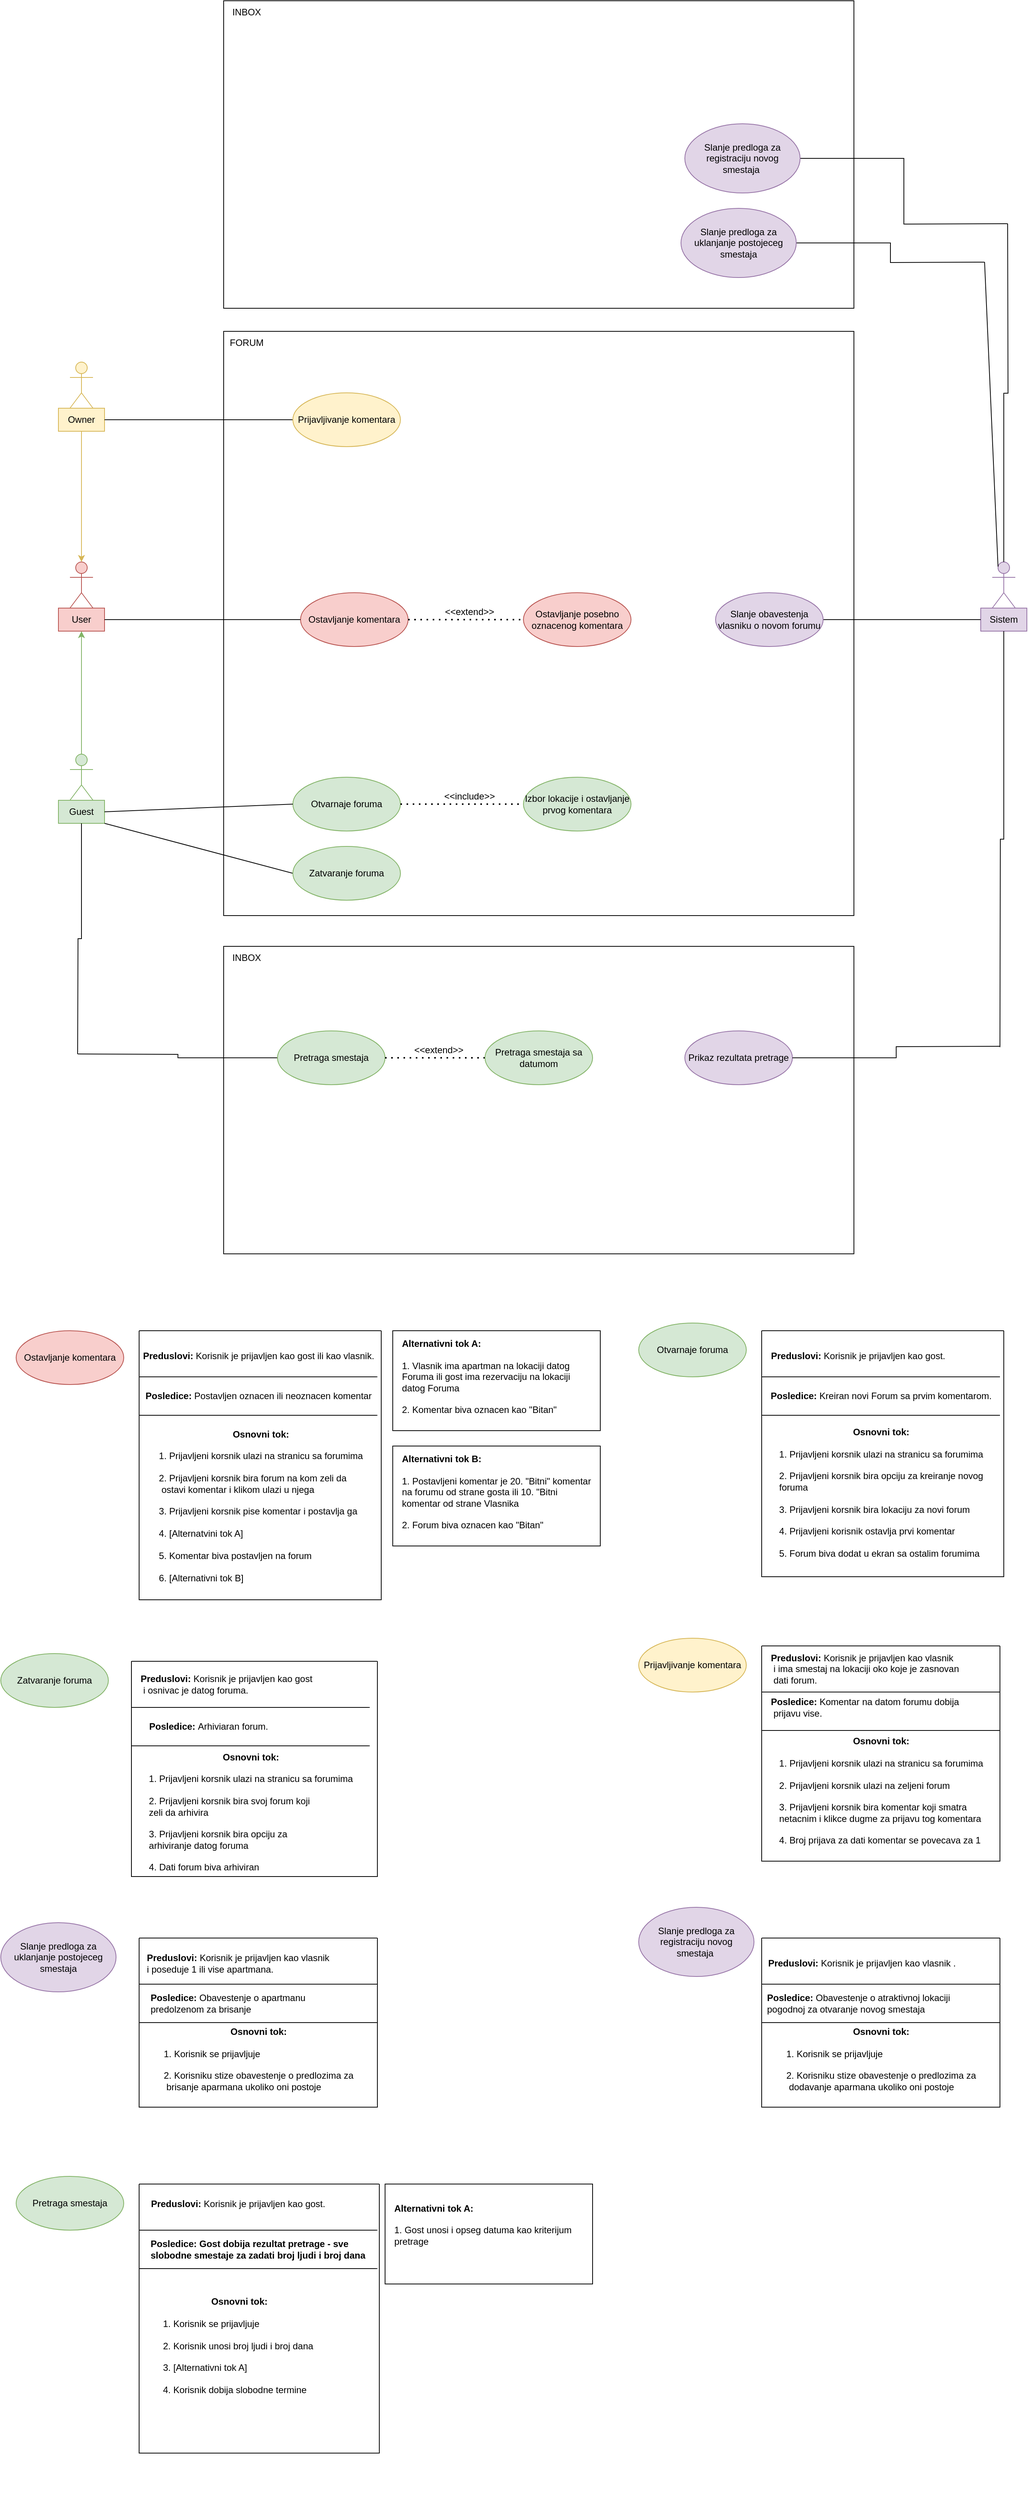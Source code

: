 <mxfile version="24.4.13" type="device">
  <diagram name="Page-1" id="xhuq1YfUVA5zxXozsdtk">
    <mxGraphModel dx="1434" dy="1846" grid="1" gridSize="10" guides="1" tooltips="1" connect="1" arrows="1" fold="1" page="1" pageScale="1" pageWidth="850" pageHeight="1100" math="0" shadow="0">
      <root>
        <mxCell id="0" />
        <mxCell id="1" parent="0" />
        <mxCell id="L2kIxF_f2o8bScoLyBiG-1" value="Actor" style="shape=umlActor;verticalLabelPosition=bottom;verticalAlign=top;html=1;outlineConnect=0;noLabel=1;fillColor=#fff2cc;strokeColor=#d6b656;" parent="1" vertex="1">
          <mxGeometry x="110" y="-130" width="30" height="60" as="geometry" />
        </mxCell>
        <mxCell id="L2kIxF_f2o8bScoLyBiG-2" value="Actor" style="shape=umlActor;verticalLabelPosition=bottom;verticalAlign=top;html=1;outlineConnect=0;noLabel=1;fillColor=#d5e8d4;strokeColor=#82b366;" parent="1" vertex="1">
          <mxGeometry x="110" y="380" width="30" height="60" as="geometry" />
        </mxCell>
        <mxCell id="L2kIxF_f2o8bScoLyBiG-3" value="Owner" style="text;html=1;align=center;verticalAlign=middle;whiteSpace=wrap;rounded=0;fillColor=#fff2cc;strokeColor=#d6b656;" parent="1" vertex="1">
          <mxGeometry x="95" y="-70" width="60" height="30" as="geometry" />
        </mxCell>
        <mxCell id="L2kIxF_f2o8bScoLyBiG-4" value="Guest" style="text;html=1;align=center;verticalAlign=middle;whiteSpace=wrap;rounded=0;fillColor=#d5e8d4;strokeColor=#82b366;" parent="1" vertex="1">
          <mxGeometry x="95" y="440" width="60" height="30" as="geometry" />
        </mxCell>
        <mxCell id="L2kIxF_f2o8bScoLyBiG-5" value="" style="rounded=0;whiteSpace=wrap;html=1;" parent="1" vertex="1">
          <mxGeometry x="310" y="-170" width="820" height="760" as="geometry" />
        </mxCell>
        <mxCell id="L2kIxF_f2o8bScoLyBiG-6" value="FORUM" style="text;html=1;align=center;verticalAlign=middle;whiteSpace=wrap;rounded=0;" parent="1" vertex="1">
          <mxGeometry x="310" y="-170" width="60" height="30" as="geometry" />
        </mxCell>
        <mxCell id="L2kIxF_f2o8bScoLyBiG-8" value="Otvarnaje foruma" style="ellipse;whiteSpace=wrap;html=1;fillColor=#d5e8d4;strokeColor=#82b366;" parent="1" vertex="1">
          <mxGeometry x="400" y="410" width="140" height="70" as="geometry" />
        </mxCell>
        <mxCell id="L2kIxF_f2o8bScoLyBiG-9" value="" style="endArrow=none;html=1;rounded=0;exitX=0;exitY=0.5;exitDx=0;exitDy=0;entryX=1;entryY=0.5;entryDx=0;entryDy=0;" parent="1" source="L2kIxF_f2o8bScoLyBiG-8" target="L2kIxF_f2o8bScoLyBiG-4" edge="1">
          <mxGeometry width="50" height="50" relative="1" as="geometry">
            <mxPoint x="350" y="410" as="sourcePoint" />
            <mxPoint x="150" y="470" as="targetPoint" />
          </mxGeometry>
        </mxCell>
        <mxCell id="L2kIxF_f2o8bScoLyBiG-12" value="" style="endArrow=none;dashed=1;html=1;dashPattern=1 3;strokeWidth=2;rounded=0;exitX=1;exitY=0.5;exitDx=0;exitDy=0;entryX=0;entryY=0.5;entryDx=0;entryDy=0;" parent="1" source="L2kIxF_f2o8bScoLyBiG-8" target="L2kIxF_f2o8bScoLyBiG-13" edge="1">
          <mxGeometry width="50" height="50" relative="1" as="geometry">
            <mxPoint x="400" y="410" as="sourcePoint" />
            <mxPoint x="450" y="360" as="targetPoint" />
          </mxGeometry>
        </mxCell>
        <mxCell id="L2kIxF_f2o8bScoLyBiG-13" value="Izbor lokacije i ostavljanje prvog komentara" style="ellipse;whiteSpace=wrap;html=1;fillColor=#d5e8d4;strokeColor=#82b366;" parent="1" vertex="1">
          <mxGeometry x="700" y="410" width="140" height="70" as="geometry" />
        </mxCell>
        <mxCell id="L2kIxF_f2o8bScoLyBiG-15" value="&amp;lt;&amp;lt;include&amp;gt;&amp;gt;" style="text;html=1;align=center;verticalAlign=middle;whiteSpace=wrap;rounded=0;" parent="1" vertex="1">
          <mxGeometry x="600" y="420" width="60" height="30" as="geometry" />
        </mxCell>
        <mxCell id="L2kIxF_f2o8bScoLyBiG-16" value="" style="endArrow=none;html=1;rounded=0;exitX=1;exitY=1;exitDx=0;exitDy=0;entryX=0;entryY=0.5;entryDx=0;entryDy=0;" parent="1" source="L2kIxF_f2o8bScoLyBiG-4" target="L2kIxF_f2o8bScoLyBiG-17" edge="1">
          <mxGeometry width="50" height="50" relative="1" as="geometry">
            <mxPoint x="400" y="410" as="sourcePoint" />
            <mxPoint x="360" y="390" as="targetPoint" />
          </mxGeometry>
        </mxCell>
        <mxCell id="L2kIxF_f2o8bScoLyBiG-17" value="Zatvaranje foruma" style="ellipse;whiteSpace=wrap;html=1;fillColor=#d5e8d4;strokeColor=#82b366;" parent="1" vertex="1">
          <mxGeometry x="400" y="500" width="140" height="70" as="geometry" />
        </mxCell>
        <mxCell id="L2kIxF_f2o8bScoLyBiG-19" value="Ostavljanje komentara" style="ellipse;whiteSpace=wrap;html=1;fillColor=#f8cecc;strokeColor=#b85450;" parent="1" vertex="1">
          <mxGeometry x="410" y="170" width="140" height="70" as="geometry" />
        </mxCell>
        <mxCell id="L2kIxF_f2o8bScoLyBiG-21" value="Ostavljanje posebno oznacenog komentara" style="ellipse;whiteSpace=wrap;html=1;fillColor=#f8cecc;strokeColor=#b85450;" parent="1" vertex="1">
          <mxGeometry x="700" y="170" width="140" height="70" as="geometry" />
        </mxCell>
        <mxCell id="L2kIxF_f2o8bScoLyBiG-22" value="&amp;lt;&amp;lt;extend&amp;gt;&amp;gt;" style="text;html=1;align=center;verticalAlign=middle;whiteSpace=wrap;rounded=0;" parent="1" vertex="1">
          <mxGeometry x="600" y="180" width="60" height="30" as="geometry" />
        </mxCell>
        <mxCell id="L2kIxF_f2o8bScoLyBiG-23" value="" style="endArrow=none;dashed=1;html=1;dashPattern=1 3;strokeWidth=2;rounded=0;entryX=0;entryY=0.5;entryDx=0;entryDy=0;exitX=1;exitY=0.5;exitDx=0;exitDy=0;" parent="1" source="L2kIxF_f2o8bScoLyBiG-19" target="L2kIxF_f2o8bScoLyBiG-21" edge="1">
          <mxGeometry width="50" height="50" relative="1" as="geometry">
            <mxPoint x="510" y="544.5" as="sourcePoint" />
            <mxPoint x="600" y="544.5" as="targetPoint" />
          </mxGeometry>
        </mxCell>
        <mxCell id="L2kIxF_f2o8bScoLyBiG-27" value="User" style="shape=umlActor;verticalLabelPosition=bottom;verticalAlign=top;html=1;outlineConnect=0;fillColor=#f8cecc;strokeColor=#b85450;fontColor=none;noLabel=1;" parent="1" vertex="1">
          <mxGeometry x="110" y="130" width="30" height="60" as="geometry" />
        </mxCell>
        <mxCell id="L2kIxF_f2o8bScoLyBiG-31" value="User" style="text;html=1;align=center;verticalAlign=middle;whiteSpace=wrap;rounded=0;fillColor=#f8cecc;strokeColor=#b85450;" parent="1" vertex="1">
          <mxGeometry x="95" y="190" width="60" height="30" as="geometry" />
        </mxCell>
        <mxCell id="L2kIxF_f2o8bScoLyBiG-32" value="" style="endArrow=none;html=1;rounded=0;exitX=0;exitY=0.5;exitDx=0;exitDy=0;entryX=1;entryY=0.5;entryDx=0;entryDy=0;" parent="1" source="L2kIxF_f2o8bScoLyBiG-19" target="L2kIxF_f2o8bScoLyBiG-31" edge="1">
          <mxGeometry width="50" height="50" relative="1" as="geometry">
            <mxPoint x="395" y="209" as="sourcePoint" />
            <mxPoint x="180" y="209" as="targetPoint" />
          </mxGeometry>
        </mxCell>
        <mxCell id="L2kIxF_f2o8bScoLyBiG-34" value="" style="endArrow=classic;html=1;rounded=0;exitX=0.5;exitY=0;exitDx=0;exitDy=0;exitPerimeter=0;entryX=0.5;entryY=1;entryDx=0;entryDy=0;fillColor=#d5e8d4;strokeColor=#82b366;" parent="1" source="L2kIxF_f2o8bScoLyBiG-2" target="L2kIxF_f2o8bScoLyBiG-31" edge="1">
          <mxGeometry width="50" height="50" relative="1" as="geometry">
            <mxPoint x="120" y="330" as="sourcePoint" />
            <mxPoint x="170" y="280" as="targetPoint" />
          </mxGeometry>
        </mxCell>
        <mxCell id="L2kIxF_f2o8bScoLyBiG-35" value="" style="endArrow=classic;html=1;rounded=0;exitX=0.5;exitY=1;exitDx=0;exitDy=0;entryX=0.5;entryY=0;entryDx=0;entryDy=0;entryPerimeter=0;fillColor=#fff2cc;strokeColor=#d6b656;" parent="1" source="L2kIxF_f2o8bScoLyBiG-3" target="L2kIxF_f2o8bScoLyBiG-27" edge="1">
          <mxGeometry width="50" height="50" relative="1" as="geometry">
            <mxPoint x="40" y="120" as="sourcePoint" />
            <mxPoint x="90" y="70" as="targetPoint" />
          </mxGeometry>
        </mxCell>
        <mxCell id="L2kIxF_f2o8bScoLyBiG-36" value="Actor" style="shape=umlActor;verticalLabelPosition=bottom;verticalAlign=top;html=1;outlineConnect=0;fillColor=#e1d5e7;strokeColor=#9673a6;" parent="1" vertex="1">
          <mxGeometry x="1310" y="130" width="30" height="60" as="geometry" />
        </mxCell>
        <mxCell id="L2kIxF_f2o8bScoLyBiG-38" value="Sistem" style="text;html=1;align=center;verticalAlign=middle;whiteSpace=wrap;rounded=0;fillColor=#e1d5e7;strokeColor=#9673a6;" parent="1" vertex="1">
          <mxGeometry x="1295" y="190" width="60" height="30" as="geometry" />
        </mxCell>
        <mxCell id="L2kIxF_f2o8bScoLyBiG-39" value="" style="endArrow=none;html=1;rounded=0;entryX=0;entryY=0.5;entryDx=0;entryDy=0;exitX=1;exitY=0.5;exitDx=0;exitDy=0;" parent="1" source="L2kIxF_f2o8bScoLyBiG-40" target="L2kIxF_f2o8bScoLyBiG-38" edge="1">
          <mxGeometry width="50" height="50" relative="1" as="geometry">
            <mxPoint x="700" y="210" as="sourcePoint" />
            <mxPoint x="750" y="160" as="targetPoint" />
          </mxGeometry>
        </mxCell>
        <mxCell id="L2kIxF_f2o8bScoLyBiG-40" value="Slanje obavestenja vlasniku o novom forumu" style="ellipse;whiteSpace=wrap;html=1;fillColor=#e1d5e7;strokeColor=#9673a6;" parent="1" vertex="1">
          <mxGeometry x="950" y="170" width="140" height="70" as="geometry" />
        </mxCell>
        <mxCell id="L2kIxF_f2o8bScoLyBiG-41" value="" style="endArrow=none;html=1;rounded=0;exitX=1;exitY=0.5;exitDx=0;exitDy=0;entryX=0;entryY=0.5;entryDx=0;entryDy=0;" parent="1" source="L2kIxF_f2o8bScoLyBiG-3" target="L2kIxF_f2o8bScoLyBiG-42" edge="1">
          <mxGeometry width="50" height="50" relative="1" as="geometry">
            <mxPoint x="700" y="110" as="sourcePoint" />
            <mxPoint x="750" y="60" as="targetPoint" />
          </mxGeometry>
        </mxCell>
        <mxCell id="L2kIxF_f2o8bScoLyBiG-42" value="Prijavljivanje komentara" style="ellipse;whiteSpace=wrap;html=1;fillColor=#fff2cc;strokeColor=#d6b656;" parent="1" vertex="1">
          <mxGeometry x="400" y="-90" width="140" height="70" as="geometry" />
        </mxCell>
        <mxCell id="L2kIxF_f2o8bScoLyBiG-43" value="" style="rounded=0;whiteSpace=wrap;html=1;" parent="1" vertex="1">
          <mxGeometry x="310" y="-600" width="820" height="400" as="geometry" />
        </mxCell>
        <mxCell id="L2kIxF_f2o8bScoLyBiG-44" value="" style="endArrow=none;html=1;rounded=0;exitX=0.5;exitY=0;exitDx=0;exitDy=0;exitPerimeter=0;edgeStyle=orthogonalEdgeStyle;" parent="1" source="L2kIxF_f2o8bScoLyBiG-36" edge="1">
          <mxGeometry width="50" height="50" relative="1" as="geometry">
            <mxPoint x="740" y="-70" as="sourcePoint" />
            <mxPoint x="1330" y="-310" as="targetPoint" />
          </mxGeometry>
        </mxCell>
        <mxCell id="L2kIxF_f2o8bScoLyBiG-45" value="" style="endArrow=none;html=1;rounded=0;entryX=1;entryY=0.5;entryDx=0;entryDy=0;edgeStyle=orthogonalEdgeStyle;" parent="1" target="L2kIxF_f2o8bScoLyBiG-47" edge="1">
          <mxGeometry width="50" height="50" relative="1" as="geometry">
            <mxPoint x="1330" y="-310" as="sourcePoint" />
            <mxPoint x="1335" y="-450" as="targetPoint" />
          </mxGeometry>
        </mxCell>
        <mxCell id="L2kIxF_f2o8bScoLyBiG-47" value="Slanje predloga za registraciju novog smestaja&amp;nbsp;" style="ellipse;whiteSpace=wrap;html=1;fillColor=#e1d5e7;strokeColor=#9673a6;" parent="1" vertex="1">
          <mxGeometry x="910" y="-440" width="150" height="90" as="geometry" />
        </mxCell>
        <mxCell id="L2kIxF_f2o8bScoLyBiG-51" value="INBOX" style="text;html=1;align=center;verticalAlign=middle;whiteSpace=wrap;rounded=0;" parent="1" vertex="1">
          <mxGeometry x="310" y="-600" width="60" height="30" as="geometry" />
        </mxCell>
        <mxCell id="L2kIxF_f2o8bScoLyBiG-53" value="" style="rounded=0;whiteSpace=wrap;html=1;" parent="1" vertex="1">
          <mxGeometry x="310" y="630" width="820" height="400" as="geometry" />
        </mxCell>
        <mxCell id="L2kIxF_f2o8bScoLyBiG-54" value="INBOX" style="text;html=1;align=center;verticalAlign=middle;whiteSpace=wrap;rounded=0;" parent="1" vertex="1">
          <mxGeometry x="310" y="630" width="60" height="30" as="geometry" />
        </mxCell>
        <mxCell id="L2kIxF_f2o8bScoLyBiG-55" value="" style="endArrow=none;html=1;rounded=0;entryX=0.5;entryY=1;entryDx=0;entryDy=0;edgeStyle=orthogonalEdgeStyle;" parent="1" target="L2kIxF_f2o8bScoLyBiG-4" edge="1">
          <mxGeometry width="50" height="50" relative="1" as="geometry">
            <mxPoint x="120" y="770" as="sourcePoint" />
            <mxPoint x="670" y="620" as="targetPoint" />
          </mxGeometry>
        </mxCell>
        <mxCell id="L2kIxF_f2o8bScoLyBiG-56" value="" style="endArrow=none;html=1;rounded=0;entryX=0;entryY=0.5;entryDx=0;entryDy=0;edgeStyle=orthogonalEdgeStyle;" parent="1" target="L2kIxF_f2o8bScoLyBiG-57" edge="1">
          <mxGeometry width="50" height="50" relative="1" as="geometry">
            <mxPoint x="120" y="770" as="sourcePoint" />
            <mxPoint x="670" y="620" as="targetPoint" />
          </mxGeometry>
        </mxCell>
        <mxCell id="L2kIxF_f2o8bScoLyBiG-57" value="Pretraga smestaja" style="ellipse;whiteSpace=wrap;html=1;fillColor=#d5e8d4;strokeColor=#82b366;" parent="1" vertex="1">
          <mxGeometry x="380" y="740" width="140" height="70" as="geometry" />
        </mxCell>
        <mxCell id="L2kIxF_f2o8bScoLyBiG-59" value="" style="endArrow=none;dashed=1;html=1;dashPattern=1 3;strokeWidth=2;rounded=0;exitX=1;exitY=0.5;exitDx=0;exitDy=0;entryX=0;entryY=0.5;entryDx=0;entryDy=0;" parent="1" source="L2kIxF_f2o8bScoLyBiG-57" target="L2kIxF_f2o8bScoLyBiG-60" edge="1">
          <mxGeometry width="50" height="50" relative="1" as="geometry">
            <mxPoint x="520" y="775" as="sourcePoint" />
            <mxPoint x="430" y="690" as="targetPoint" />
          </mxGeometry>
        </mxCell>
        <mxCell id="L2kIxF_f2o8bScoLyBiG-60" value="Pretraga smestaja sa datumom" style="ellipse;whiteSpace=wrap;html=1;fillColor=#d5e8d4;strokeColor=#82b366;" parent="1" vertex="1">
          <mxGeometry x="650" y="740" width="140" height="70" as="geometry" />
        </mxCell>
        <mxCell id="L2kIxF_f2o8bScoLyBiG-61" value="&amp;lt;&amp;lt;extend&amp;gt;&amp;gt;" style="text;html=1;align=center;verticalAlign=middle;whiteSpace=wrap;rounded=0;" parent="1" vertex="1">
          <mxGeometry x="560" y="750" width="60" height="30" as="geometry" />
        </mxCell>
        <mxCell id="L2kIxF_f2o8bScoLyBiG-62" value="" style="endArrow=none;html=1;rounded=0;entryX=0.5;entryY=1;entryDx=0;entryDy=0;edgeStyle=orthogonalEdgeStyle;" parent="1" target="L2kIxF_f2o8bScoLyBiG-38" edge="1">
          <mxGeometry width="50" height="50" relative="1" as="geometry">
            <mxPoint x="1320" y="761.176" as="sourcePoint" />
            <mxPoint x="670" y="390" as="targetPoint" />
          </mxGeometry>
        </mxCell>
        <mxCell id="L2kIxF_f2o8bScoLyBiG-63" value="Prikaz rezultata pretrage" style="ellipse;whiteSpace=wrap;html=1;fillColor=#e1d5e7;strokeColor=#9673a6;" parent="1" vertex="1">
          <mxGeometry x="910" y="740" width="140" height="70" as="geometry" />
        </mxCell>
        <mxCell id="L2kIxF_f2o8bScoLyBiG-64" value="" style="endArrow=none;html=1;rounded=0;exitX=1;exitY=0.5;exitDx=0;exitDy=0;edgeStyle=orthogonalEdgeStyle;" parent="1" source="L2kIxF_f2o8bScoLyBiG-63" edge="1">
          <mxGeometry width="50" height="50" relative="1" as="geometry">
            <mxPoint x="620" y="590" as="sourcePoint" />
            <mxPoint x="1320" y="760" as="targetPoint" />
          </mxGeometry>
        </mxCell>
        <mxCell id="L2kIxF_f2o8bScoLyBiG-65" value="Ostavljanje komentara" style="ellipse;whiteSpace=wrap;html=1;fillColor=#f8cecc;strokeColor=#b85450;" parent="1" vertex="1">
          <mxGeometry x="40" y="1130" width="140" height="70" as="geometry" />
        </mxCell>
        <mxCell id="L2kIxF_f2o8bScoLyBiG-66" value="" style="swimlane;startSize=0;" parent="1" vertex="1">
          <mxGeometry x="200" y="1130" width="315" height="350" as="geometry" />
        </mxCell>
        <mxCell id="L2kIxF_f2o8bScoLyBiG-69" value="&lt;b&gt;Preduslovi:&lt;/b&gt; Korisnik je prijavljen kao gost ili kao vlasnik." style="text;html=1;align=center;verticalAlign=middle;resizable=0;points=[];autosize=1;strokeColor=none;fillColor=none;" parent="L2kIxF_f2o8bScoLyBiG-66" vertex="1">
          <mxGeometry x="-5" y="18" width="320" height="30" as="geometry" />
        </mxCell>
        <mxCell id="L2kIxF_f2o8bScoLyBiG-68" value="" style="endArrow=none;html=1;rounded=0;exitX=0;exitY=0.25;exitDx=0;exitDy=0;entryX=1;entryY=0.25;entryDx=0;entryDy=0;" parent="L2kIxF_f2o8bScoLyBiG-66" edge="1">
          <mxGeometry width="50" height="50" relative="1" as="geometry">
            <mxPoint y="60" as="sourcePoint" />
            <mxPoint x="310" y="60" as="targetPoint" />
          </mxGeometry>
        </mxCell>
        <mxCell id="L2kIxF_f2o8bScoLyBiG-70" value="" style="endArrow=none;html=1;rounded=0;exitX=0;exitY=0.25;exitDx=0;exitDy=0;entryX=1;entryY=0.25;entryDx=0;entryDy=0;" parent="L2kIxF_f2o8bScoLyBiG-66" edge="1">
          <mxGeometry width="50" height="50" relative="1" as="geometry">
            <mxPoint y="110" as="sourcePoint" />
            <mxPoint x="310" y="110" as="targetPoint" />
          </mxGeometry>
        </mxCell>
        <mxCell id="L2kIxF_f2o8bScoLyBiG-71" value="&lt;b&gt;Posledice: &lt;/b&gt;Postavljen oznacen ili neoznacen komentar" style="text;html=1;align=center;verticalAlign=middle;resizable=0;points=[];autosize=1;strokeColor=none;fillColor=none;" parent="L2kIxF_f2o8bScoLyBiG-66" vertex="1">
          <mxGeometry x="-5" y="70" width="320" height="30" as="geometry" />
        </mxCell>
        <mxCell id="L2kIxF_f2o8bScoLyBiG-72" value="&lt;b&gt;Osnovni tok:&lt;/b&gt;&lt;div&gt;&lt;b&gt;&amp;nbsp;&lt;/b&gt;&lt;div&gt;1. Prijavljeni korsnik ulazi na stranicu sa forumima&lt;/div&gt;&lt;div&gt;&lt;br&gt;&lt;/div&gt;&lt;div style=&quot;text-align: left;&quot;&gt;2. Prijavljeni korsnik bira forum na kom zeli da&lt;/div&gt;&lt;div style=&quot;text-align: left;&quot;&gt;&amp;nbsp;ostavi komentar i klikom ulazi u njega&lt;/div&gt;&lt;/div&gt;&lt;div style=&quot;text-align: left;&quot;&gt;&lt;br&gt;&lt;/div&gt;&lt;div style=&quot;text-align: left;&quot;&gt;3. Prijavljeni korsnik pise komentar i postavlja ga&lt;/div&gt;&lt;div style=&quot;text-align: left;&quot;&gt;&lt;br&gt;&lt;/div&gt;&lt;div style=&quot;text-align: left;&quot;&gt;4. [Alternatvini tok A]&lt;/div&gt;&lt;div style=&quot;text-align: left;&quot;&gt;&lt;br&gt;&lt;/div&gt;&lt;div style=&quot;text-align: left;&quot;&gt;5. Komentar biva postavljen na forum&lt;/div&gt;&lt;div style=&quot;text-align: left;&quot;&gt;&lt;br&gt;&lt;/div&gt;&lt;div style=&quot;text-align: left;&quot;&gt;6. [Alternativni tok B]&lt;/div&gt;&lt;div style=&quot;text-align: left;&quot;&gt;&lt;br&gt;&lt;/div&gt;" style="text;html=1;align=center;verticalAlign=middle;resizable=0;points=[];autosize=1;strokeColor=none;fillColor=none;" parent="L2kIxF_f2o8bScoLyBiG-66" vertex="1">
          <mxGeometry x="12.5" y="120" width="290" height="230" as="geometry" />
        </mxCell>
        <mxCell id="L2kIxF_f2o8bScoLyBiG-73" value="" style="rounded=0;whiteSpace=wrap;html=1;" parent="1" vertex="1">
          <mxGeometry x="530" y="1130" width="270" height="130" as="geometry" />
        </mxCell>
        <mxCell id="L2kIxF_f2o8bScoLyBiG-74" value="&lt;b&gt;Alternativni tok A:&amp;nbsp;&lt;/b&gt;&lt;div&gt;&lt;br&gt;&lt;/div&gt;&lt;div&gt;1. Vlasnik ima apartman na lokaciji datog Foruma ili gost ima rezervaciju na lokaciji datog Foruma&amp;nbsp;&lt;/div&gt;&lt;div&gt;&lt;br&gt;&lt;/div&gt;&lt;div&gt;2. Komentar biva oznacen kao &quot;Bitan&quot;&lt;/div&gt;" style="text;html=1;align=left;verticalAlign=middle;whiteSpace=wrap;rounded=0;" parent="1" vertex="1">
          <mxGeometry x="540" y="1130" width="250" height="120" as="geometry" />
        </mxCell>
        <mxCell id="L2kIxF_f2o8bScoLyBiG-76" value="" style="rounded=0;whiteSpace=wrap;html=1;" parent="1" vertex="1">
          <mxGeometry x="530" y="1280" width="270" height="130" as="geometry" />
        </mxCell>
        <mxCell id="L2kIxF_f2o8bScoLyBiG-77" value="&lt;b&gt;Alternativni tok B:&amp;nbsp;&lt;/b&gt;&lt;div&gt;&lt;br&gt;&lt;/div&gt;&lt;div&gt;1. Postavljeni komentar je 20. &quot;Bitni&quot; komentar&lt;/div&gt;&lt;div&gt;na forumu od strane gosta ili 10. &quot;Bitni komentar od strane Vlasnika&lt;/div&gt;&lt;div&gt;&lt;br&gt;&lt;/div&gt;&lt;div&gt;2. Forum biva oznacen kao &quot;Bitan&quot;&lt;/div&gt;" style="text;html=1;align=left;verticalAlign=middle;whiteSpace=wrap;rounded=0;" parent="1" vertex="1">
          <mxGeometry x="540" y="1280" width="250" height="120" as="geometry" />
        </mxCell>
        <mxCell id="L2kIxF_f2o8bScoLyBiG-78" value="Otvarnaje foruma" style="ellipse;whiteSpace=wrap;html=1;fillColor=#d5e8d4;strokeColor=#82b366;" parent="1" vertex="1">
          <mxGeometry x="850" y="1120" width="140" height="70" as="geometry" />
        </mxCell>
        <mxCell id="L2kIxF_f2o8bScoLyBiG-79" value="" style="swimlane;startSize=0;" parent="1" vertex="1">
          <mxGeometry x="1010" y="1130" width="315" height="320" as="geometry" />
        </mxCell>
        <mxCell id="L2kIxF_f2o8bScoLyBiG-80" value="&lt;b&gt;Preduslovi:&lt;/b&gt; Korisnik je prijavljen kao gost." style="text;html=1;align=center;verticalAlign=middle;resizable=0;points=[];autosize=1;strokeColor=none;fillColor=none;" parent="L2kIxF_f2o8bScoLyBiG-79" vertex="1">
          <mxGeometry y="18" width="250" height="30" as="geometry" />
        </mxCell>
        <mxCell id="L2kIxF_f2o8bScoLyBiG-81" value="" style="endArrow=none;html=1;rounded=0;exitX=0;exitY=0.25;exitDx=0;exitDy=0;entryX=1;entryY=0.25;entryDx=0;entryDy=0;" parent="L2kIxF_f2o8bScoLyBiG-79" edge="1">
          <mxGeometry width="50" height="50" relative="1" as="geometry">
            <mxPoint y="60" as="sourcePoint" />
            <mxPoint x="310" y="60" as="targetPoint" />
          </mxGeometry>
        </mxCell>
        <mxCell id="L2kIxF_f2o8bScoLyBiG-82" value="" style="endArrow=none;html=1;rounded=0;exitX=0;exitY=0.25;exitDx=0;exitDy=0;entryX=1;entryY=0.25;entryDx=0;entryDy=0;" parent="L2kIxF_f2o8bScoLyBiG-79" edge="1">
          <mxGeometry width="50" height="50" relative="1" as="geometry">
            <mxPoint y="110" as="sourcePoint" />
            <mxPoint x="310" y="110" as="targetPoint" />
          </mxGeometry>
        </mxCell>
        <mxCell id="L2kIxF_f2o8bScoLyBiG-83" value="&lt;b&gt;Posledice: &lt;/b&gt;Kreiran novi Forum sa prvim komentarom." style="text;html=1;align=center;verticalAlign=middle;resizable=0;points=[];autosize=1;strokeColor=none;fillColor=none;" parent="L2kIxF_f2o8bScoLyBiG-79" vertex="1">
          <mxGeometry y="70" width="310" height="30" as="geometry" />
        </mxCell>
        <mxCell id="L2kIxF_f2o8bScoLyBiG-84" value="&lt;b&gt;Osnovni tok:&lt;/b&gt;&lt;div&gt;&lt;b&gt;&amp;nbsp;&lt;/b&gt;&lt;div&gt;1. Prijavljeni korsnik ulazi na stranicu sa forumima&lt;/div&gt;&lt;div&gt;&lt;br&gt;&lt;/div&gt;&lt;div style=&quot;text-align: left;&quot;&gt;2. Prijavljeni korsnik bira opciju za kreiranje novog&lt;/div&gt;&lt;/div&gt;&lt;div style=&quot;text-align: left;&quot;&gt;foruma&lt;/div&gt;&lt;div style=&quot;text-align: left;&quot;&gt;&lt;br&gt;&lt;/div&gt;&lt;div style=&quot;text-align: left;&quot;&gt;3. Prijavljeni korsnik bira lokaciju za novi forum&amp;nbsp;&lt;/div&gt;&lt;div style=&quot;text-align: left;&quot;&gt;&lt;br&gt;&lt;/div&gt;&lt;div style=&quot;text-align: left;&quot;&gt;4. Prijavljeni korisnik ostavlja prvi komentar&lt;/div&gt;&lt;div style=&quot;text-align: left;&quot;&gt;&lt;br&gt;&lt;/div&gt;&lt;div style=&quot;text-align: left;&quot;&gt;5. Forum biva dodat u ekran sa ostalim forumima&lt;/div&gt;&lt;div style=&quot;text-align: left;&quot;&gt;&lt;br&gt;&lt;/div&gt;&lt;div style=&quot;text-align: left;&quot;&gt;&lt;br&gt;&lt;/div&gt;" style="text;html=1;align=center;verticalAlign=middle;resizable=0;points=[];autosize=1;strokeColor=none;fillColor=none;" parent="L2kIxF_f2o8bScoLyBiG-79" vertex="1">
          <mxGeometry x="10" y="120" width="290" height="210" as="geometry" />
        </mxCell>
        <mxCell id="L2kIxF_f2o8bScoLyBiG-85" value="Zatvaranje foruma" style="ellipse;whiteSpace=wrap;html=1;fillColor=#d5e8d4;strokeColor=#82b366;" parent="1" vertex="1">
          <mxGeometry x="20" y="1550" width="140" height="70" as="geometry" />
        </mxCell>
        <mxCell id="L2kIxF_f2o8bScoLyBiG-86" value="" style="swimlane;startSize=0;" parent="1" vertex="1">
          <mxGeometry x="190" y="1560" width="320" height="280" as="geometry" />
        </mxCell>
        <mxCell id="L2kIxF_f2o8bScoLyBiG-87" value="&lt;b&gt;Preduslovi:&lt;/b&gt; Korisnik je prijavljen kao gost&lt;div&gt;&amp;nbsp;i osnivac je datog foruma.&lt;/div&gt;" style="text;html=1;align=left;verticalAlign=middle;resizable=0;points=[];autosize=1;strokeColor=none;fillColor=none;" parent="L2kIxF_f2o8bScoLyBiG-86" vertex="1">
          <mxGeometry x="10" y="10" width="250" height="40" as="geometry" />
        </mxCell>
        <mxCell id="L2kIxF_f2o8bScoLyBiG-88" value="" style="endArrow=none;html=1;rounded=0;exitX=0;exitY=0.25;exitDx=0;exitDy=0;entryX=1;entryY=0.25;entryDx=0;entryDy=0;" parent="L2kIxF_f2o8bScoLyBiG-86" edge="1">
          <mxGeometry width="50" height="50" relative="1" as="geometry">
            <mxPoint y="60" as="sourcePoint" />
            <mxPoint x="310" y="60" as="targetPoint" />
          </mxGeometry>
        </mxCell>
        <mxCell id="L2kIxF_f2o8bScoLyBiG-89" value="" style="endArrow=none;html=1;rounded=0;exitX=0;exitY=0.25;exitDx=0;exitDy=0;entryX=1;entryY=0.25;entryDx=0;entryDy=0;" parent="L2kIxF_f2o8bScoLyBiG-86" edge="1">
          <mxGeometry width="50" height="50" relative="1" as="geometry">
            <mxPoint y="110" as="sourcePoint" />
            <mxPoint x="310" y="110" as="targetPoint" />
          </mxGeometry>
        </mxCell>
        <mxCell id="L2kIxF_f2o8bScoLyBiG-90" value="&lt;b&gt;Posledice: &lt;/b&gt;Arhiviaran forum." style="text;html=1;align=center;verticalAlign=middle;resizable=0;points=[];autosize=1;strokeColor=none;fillColor=none;" parent="L2kIxF_f2o8bScoLyBiG-86" vertex="1">
          <mxGeometry x="10" y="70" width="180" height="30" as="geometry" />
        </mxCell>
        <mxCell id="L2kIxF_f2o8bScoLyBiG-91" value="&lt;b&gt;Osnovni tok:&lt;/b&gt;&lt;div&gt;&lt;b&gt;&amp;nbsp;&lt;/b&gt;&lt;div&gt;1. Prijavljeni korsnik ulazi na stranicu sa forumima&lt;/div&gt;&lt;div&gt;&lt;br&gt;&lt;/div&gt;&lt;div style=&quot;text-align: left;&quot;&gt;2. Prijavljeni korsnik bira svoj forum koji&amp;nbsp;&lt;/div&gt;&lt;div style=&quot;text-align: left;&quot;&gt;zeli da arhivira&lt;/div&gt;&lt;/div&gt;&lt;div style=&quot;text-align: left;&quot;&gt;&lt;br&gt;&lt;/div&gt;&lt;div style=&quot;text-align: left;&quot;&gt;3. Prijavljeni korsnik bira opciju za&amp;nbsp;&lt;/div&gt;&lt;div style=&quot;text-align: left;&quot;&gt;arhiviranje datog foruma&amp;nbsp;&lt;/div&gt;&lt;div style=&quot;text-align: left;&quot;&gt;&lt;br&gt;&lt;/div&gt;&lt;div style=&quot;text-align: left;&quot;&gt;4. Dati forum biva arhiviran&lt;/div&gt;&lt;div style=&quot;text-align: left;&quot;&gt;&lt;br&gt;&lt;/div&gt;&lt;div style=&quot;text-align: left;&quot;&gt;&lt;br&gt;&lt;/div&gt;&lt;div style=&quot;text-align: left;&quot;&gt;&lt;br&gt;&lt;/div&gt;&lt;div style=&quot;text-align: left;&quot;&gt;&lt;br&gt;&lt;/div&gt;" style="text;html=1;align=center;verticalAlign=middle;resizable=0;points=[];autosize=1;strokeColor=none;fillColor=none;" parent="L2kIxF_f2o8bScoLyBiG-86" vertex="1">
          <mxGeometry x="10" y="110" width="290" height="230" as="geometry" />
        </mxCell>
        <mxCell id="L2kIxF_f2o8bScoLyBiG-92" value="Prijavljivanje komentara" style="ellipse;whiteSpace=wrap;html=1;fillColor=#fff2cc;strokeColor=#d6b656;" parent="1" vertex="1">
          <mxGeometry x="850" y="1530" width="140" height="70" as="geometry" />
        </mxCell>
        <mxCell id="L2kIxF_f2o8bScoLyBiG-93" value="" style="swimlane;startSize=0;" parent="1" vertex="1">
          <mxGeometry x="1010" y="1540" width="310" height="280" as="geometry" />
        </mxCell>
        <mxCell id="L2kIxF_f2o8bScoLyBiG-95" value="" style="endArrow=none;html=1;rounded=0;exitX=0;exitY=0.25;exitDx=0;exitDy=0;entryX=1;entryY=0.25;entryDx=0;entryDy=0;" parent="L2kIxF_f2o8bScoLyBiG-93" edge="1">
          <mxGeometry width="50" height="50" relative="1" as="geometry">
            <mxPoint y="60" as="sourcePoint" />
            <mxPoint x="310" y="60" as="targetPoint" />
          </mxGeometry>
        </mxCell>
        <mxCell id="L2kIxF_f2o8bScoLyBiG-96" value="" style="endArrow=none;html=1;rounded=0;exitX=0;exitY=0.25;exitDx=0;exitDy=0;entryX=1;entryY=0.25;entryDx=0;entryDy=0;" parent="L2kIxF_f2o8bScoLyBiG-93" edge="1">
          <mxGeometry width="50" height="50" relative="1" as="geometry">
            <mxPoint y="110" as="sourcePoint" />
            <mxPoint x="310" y="110" as="targetPoint" />
          </mxGeometry>
        </mxCell>
        <mxCell id="L2kIxF_f2o8bScoLyBiG-97" value="&lt;b&gt;Posledice: &lt;/b&gt;Komentar na datom forumu dobija&lt;div&gt;&amp;nbsp;prijavu vise.&lt;/div&gt;" style="text;html=1;align=left;verticalAlign=middle;resizable=0;points=[];autosize=1;strokeColor=none;fillColor=none;" parent="L2kIxF_f2o8bScoLyBiG-93" vertex="1">
          <mxGeometry x="10" y="60" width="270" height="40" as="geometry" />
        </mxCell>
        <mxCell id="L2kIxF_f2o8bScoLyBiG-98" value="&lt;b&gt;Osnovni tok:&lt;/b&gt;&lt;div&gt;&lt;b&gt;&amp;nbsp;&lt;/b&gt;&lt;div&gt;1. Prijavljeni korsnik ulazi na stranicu sa forumima&lt;/div&gt;&lt;div&gt;&lt;br&gt;&lt;/div&gt;&lt;div style=&quot;text-align: left;&quot;&gt;2. Prijavljeni korsnik ulazi na zeljeni forum&lt;/div&gt;&lt;/div&gt;&lt;div style=&quot;text-align: left;&quot;&gt;&lt;br&gt;&lt;/div&gt;&lt;div style=&quot;text-align: left;&quot;&gt;3. Prijavljeni korsnik bira komentar koji smatra&amp;nbsp;&lt;/div&gt;&lt;div style=&quot;text-align: left;&quot;&gt;netacnim i klikce dugme za prijavu tog komentara&lt;/div&gt;&lt;div style=&quot;text-align: left;&quot;&gt;&lt;br&gt;&lt;/div&gt;&lt;div style=&quot;text-align: left;&quot;&gt;4. Broj prijava za dati komentar se povecava za 1&lt;/div&gt;&lt;div style=&quot;text-align: left;&quot;&gt;&lt;br&gt;&lt;/div&gt;&lt;div style=&quot;text-align: left;&quot;&gt;&lt;br&gt;&lt;/div&gt;&lt;div style=&quot;text-align: left;&quot;&gt;&lt;br&gt;&lt;/div&gt;" style="text;html=1;align=center;verticalAlign=middle;resizable=0;points=[];autosize=1;strokeColor=none;fillColor=none;" parent="L2kIxF_f2o8bScoLyBiG-93" vertex="1">
          <mxGeometry x="10" y="110" width="290" height="200" as="geometry" />
        </mxCell>
        <mxCell id="L2kIxF_f2o8bScoLyBiG-94" value="&lt;b&gt;Preduslovi:&lt;/b&gt; Korisnik je prijavljen kao vlasnik&lt;div style=&quot;&quot;&gt;&amp;nbsp;i ima smestaj na lokaciji oko koje je zasnovan&lt;/div&gt;&lt;div style=&quot;&quot;&gt;&amp;nbsp;dati forum.&lt;/div&gt;" style="text;html=1;align=left;verticalAlign=middle;resizable=0;points=[];autosize=1;strokeColor=none;fillColor=none;" parent="L2kIxF_f2o8bScoLyBiG-93" vertex="1">
          <mxGeometry x="10" width="270" height="60" as="geometry" />
        </mxCell>
        <mxCell id="L2kIxF_f2o8bScoLyBiG-101" value="" style="endArrow=none;html=1;rounded=0;entryX=0.25;entryY=0.1;entryDx=0;entryDy=0;entryPerimeter=0;" parent="1" target="L2kIxF_f2o8bScoLyBiG-36" edge="1">
          <mxGeometry width="50" height="50" relative="1" as="geometry">
            <mxPoint x="1300" y="-260" as="sourcePoint" />
            <mxPoint x="670" y="-160" as="targetPoint" />
          </mxGeometry>
        </mxCell>
        <mxCell id="L2kIxF_f2o8bScoLyBiG-102" value="" style="endArrow=none;html=1;rounded=0;exitX=1;exitY=0.5;exitDx=0;exitDy=0;edgeStyle=orthogonalEdgeStyle;" parent="1" source="L2kIxF_f2o8bScoLyBiG-103" edge="1">
          <mxGeometry width="50" height="50" relative="1" as="geometry">
            <mxPoint x="620" y="-110" as="sourcePoint" />
            <mxPoint x="1300" y="-260" as="targetPoint" />
          </mxGeometry>
        </mxCell>
        <mxCell id="L2kIxF_f2o8bScoLyBiG-103" value="Slanje predloga za uklanjanje postojeceg&lt;div&gt;smestaja&lt;/div&gt;" style="ellipse;whiteSpace=wrap;html=1;fillColor=#e1d5e7;strokeColor=#9673a6;" parent="1" vertex="1">
          <mxGeometry x="905" y="-330" width="150" height="90" as="geometry" />
        </mxCell>
        <mxCell id="L2kIxF_f2o8bScoLyBiG-105" value="" style="swimlane;startSize=0;" parent="1" vertex="1">
          <mxGeometry x="200" y="2240" width="312.5" height="350" as="geometry" />
        </mxCell>
        <mxCell id="L2kIxF_f2o8bScoLyBiG-106" value="&lt;b&gt;Preduslovi:&lt;/b&gt; Korisnik je prijavljen kao gost.&amp;nbsp;&lt;div style=&quot;text-align: left;&quot;&gt;&lt;br&gt;&lt;/div&gt;" style="text;html=1;align=center;verticalAlign=middle;resizable=0;points=[];autosize=1;strokeColor=none;fillColor=none;" parent="L2kIxF_f2o8bScoLyBiG-105" vertex="1">
          <mxGeometry x="5" y="13" width="250" height="40" as="geometry" />
        </mxCell>
        <mxCell id="L2kIxF_f2o8bScoLyBiG-107" value="" style="endArrow=none;html=1;rounded=0;exitX=0;exitY=0.25;exitDx=0;exitDy=0;entryX=1;entryY=0.25;entryDx=0;entryDy=0;" parent="L2kIxF_f2o8bScoLyBiG-105" edge="1">
          <mxGeometry width="50" height="50" relative="1" as="geometry">
            <mxPoint y="60" as="sourcePoint" />
            <mxPoint x="310" y="60" as="targetPoint" />
          </mxGeometry>
        </mxCell>
        <mxCell id="L2kIxF_f2o8bScoLyBiG-108" value="" style="endArrow=none;html=1;rounded=0;exitX=0;exitY=0.25;exitDx=0;exitDy=0;entryX=1;entryY=0.25;entryDx=0;entryDy=0;" parent="L2kIxF_f2o8bScoLyBiG-105" edge="1">
          <mxGeometry width="50" height="50" relative="1" as="geometry">
            <mxPoint y="110" as="sourcePoint" />
            <mxPoint x="310" y="110" as="targetPoint" />
          </mxGeometry>
        </mxCell>
        <mxCell id="L2kIxF_f2o8bScoLyBiG-109" value="&lt;b&gt;Posledice: Gost dobija rezultat pretrage - sve&lt;/b&gt;&lt;div&gt;&lt;b&gt;slobodne smestaje za zadati broj ljudi i broj dana&lt;/b&gt;&lt;/div&gt;" style="text;html=1;align=left;verticalAlign=middle;resizable=0;points=[];autosize=1;strokeColor=none;fillColor=none;" parent="L2kIxF_f2o8bScoLyBiG-105" vertex="1">
          <mxGeometry x="12.5" y="65" width="300" height="40" as="geometry" />
        </mxCell>
        <mxCell id="L2kIxF_f2o8bScoLyBiG-110" value="&lt;b&gt;Osnovni tok:&lt;/b&gt;&lt;div&gt;&lt;b&gt;&amp;nbsp;&lt;/b&gt;&lt;div style=&quot;text-align: left;&quot;&gt;1. Korisnik se prijavljuje&lt;/div&gt;&lt;div&gt;&lt;br&gt;&lt;/div&gt;&lt;div style=&quot;text-align: left;&quot;&gt;2. Korisnik unosi broj ljudi i broj dana&amp;nbsp;&lt;/div&gt;&lt;/div&gt;&lt;div style=&quot;text-align: left;&quot;&gt;&lt;br&gt;&lt;/div&gt;&lt;div style=&quot;text-align: left;&quot;&gt;3. [Alternativni tok A]&lt;/div&gt;&lt;div style=&quot;text-align: left;&quot;&gt;&lt;br&gt;&lt;/div&gt;&lt;div style=&quot;text-align: left;&quot;&gt;4. Korisnik dobija slobodne termine&lt;/div&gt;&lt;div style=&quot;text-align: left;&quot;&gt;&amp;nbsp;&lt;/div&gt;&lt;div style=&quot;text-align: left;&quot;&gt;&lt;br&gt;&lt;/div&gt;&lt;div style=&quot;text-align: left;&quot;&gt;&lt;br&gt;&lt;/div&gt;&lt;div style=&quot;text-align: left;&quot;&gt;&lt;br&gt;&lt;/div&gt;&lt;div style=&quot;text-align: left;&quot;&gt;&lt;br&gt;&lt;/div&gt;&lt;div style=&quot;text-align: left;&quot;&gt;&lt;br&gt;&lt;/div&gt;&lt;div style=&quot;text-align: left;&quot;&gt;&lt;br&gt;&lt;/div&gt;&lt;div style=&quot;text-align: left;&quot;&gt;&lt;br&gt;&lt;/div&gt;&lt;div style=&quot;text-align: left;&quot;&gt;&lt;br&gt;&lt;/div&gt;" style="text;html=1;align=center;verticalAlign=middle;resizable=0;points=[];autosize=1;strokeColor=none;fillColor=none;" parent="L2kIxF_f2o8bScoLyBiG-105" vertex="1">
          <mxGeometry x="20" y="140" width="220" height="270" as="geometry" />
        </mxCell>
        <mxCell id="L2kIxF_f2o8bScoLyBiG-114" value="Slanje predloga za uklanjanje postojeceg&lt;div&gt;smestaja&lt;/div&gt;" style="ellipse;whiteSpace=wrap;html=1;fillColor=#e1d5e7;strokeColor=#9673a6;" parent="1" vertex="1">
          <mxGeometry x="20" y="1900" width="150" height="90" as="geometry" />
        </mxCell>
        <mxCell id="L2kIxF_f2o8bScoLyBiG-115" value="Slanje predloga za registraciju novog smestaja&amp;nbsp;" style="ellipse;whiteSpace=wrap;html=1;fillColor=#e1d5e7;strokeColor=#9673a6;" parent="1" vertex="1">
          <mxGeometry x="850" y="1880" width="150" height="90" as="geometry" />
        </mxCell>
        <mxCell id="L2kIxF_f2o8bScoLyBiG-116" value="" style="swimlane;startSize=0;" parent="1" vertex="1">
          <mxGeometry x="1010" y="1920" width="310" height="220" as="geometry" />
        </mxCell>
        <mxCell id="L2kIxF_f2o8bScoLyBiG-117" value="&lt;b&gt;Preduslovi:&lt;/b&gt; Korisnik je prijavljen kao vlasnik&amp;nbsp;&lt;span style=&quot;text-align: left; background-color: initial;&quot;&gt;.&lt;/span&gt;" style="text;html=1;align=center;verticalAlign=middle;resizable=0;points=[];autosize=1;strokeColor=none;fillColor=none;" parent="L2kIxF_f2o8bScoLyBiG-116" vertex="1">
          <mxGeometry x="-5" y="18" width="270" height="30" as="geometry" />
        </mxCell>
        <mxCell id="L2kIxF_f2o8bScoLyBiG-118" value="" style="endArrow=none;html=1;rounded=0;exitX=0;exitY=0.25;exitDx=0;exitDy=0;entryX=1;entryY=0.25;entryDx=0;entryDy=0;" parent="L2kIxF_f2o8bScoLyBiG-116" edge="1">
          <mxGeometry width="50" height="50" relative="1" as="geometry">
            <mxPoint y="60" as="sourcePoint" />
            <mxPoint x="310" y="60" as="targetPoint" />
          </mxGeometry>
        </mxCell>
        <mxCell id="L2kIxF_f2o8bScoLyBiG-119" value="" style="endArrow=none;html=1;rounded=0;exitX=0;exitY=0.25;exitDx=0;exitDy=0;entryX=1;entryY=0.25;entryDx=0;entryDy=0;" parent="L2kIxF_f2o8bScoLyBiG-116" edge="1">
          <mxGeometry width="50" height="50" relative="1" as="geometry">
            <mxPoint y="110" as="sourcePoint" />
            <mxPoint x="310" y="110" as="targetPoint" />
          </mxGeometry>
        </mxCell>
        <mxCell id="L2kIxF_f2o8bScoLyBiG-120" value="&lt;b&gt;Posledice: &lt;/b&gt;Obavestenje o atraktivnoj lokaciji&amp;nbsp;&lt;div&gt;pogodnoj za otvaranje novog smestaja&lt;br&gt;&lt;/div&gt;" style="text;html=1;align=left;verticalAlign=middle;resizable=0;points=[];autosize=1;strokeColor=none;fillColor=none;" parent="L2kIxF_f2o8bScoLyBiG-116" vertex="1">
          <mxGeometry x="5" y="65" width="260" height="40" as="geometry" />
        </mxCell>
        <mxCell id="L2kIxF_f2o8bScoLyBiG-121" value="&lt;b&gt;Osnovni tok:&lt;/b&gt;&lt;div&gt;&lt;b&gt;&amp;nbsp;&lt;/b&gt;&lt;div style=&quot;text-align: left;&quot;&gt;1. Korisnik se prijavljuje&lt;/div&gt;&lt;div&gt;&lt;br&gt;&lt;/div&gt;&lt;div style=&quot;text-align: left;&quot;&gt;2. Korisniku stize obavestenje o predlozima za&lt;/div&gt;&lt;div style=&quot;text-align: left;&quot;&gt;&amp;nbsp;dodavanje aparmana ukoliko oni postoje&lt;/div&gt;&lt;/div&gt;&lt;div style=&quot;text-align: left;&quot;&gt;&lt;br&gt;&lt;/div&gt;&lt;div style=&quot;text-align: left;&quot;&gt;&lt;br&gt;&lt;/div&gt;&lt;div style=&quot;text-align: left;&quot;&gt;&lt;br&gt;&lt;/div&gt;&lt;div style=&quot;text-align: left;&quot;&gt;&lt;br&gt;&lt;/div&gt;&lt;div style=&quot;text-align: left;&quot;&gt;&lt;br&gt;&lt;/div&gt;&lt;div style=&quot;text-align: left;&quot;&gt;&lt;br&gt;&lt;/div&gt;&lt;div style=&quot;text-align: left;&quot;&gt;&lt;br&gt;&lt;/div&gt;&lt;div style=&quot;text-align: left;&quot;&gt;&lt;br&gt;&lt;/div&gt;" style="text;html=1;align=center;verticalAlign=middle;resizable=0;points=[];autosize=1;strokeColor=none;fillColor=none;" parent="L2kIxF_f2o8bScoLyBiG-116" vertex="1">
          <mxGeometry x="20" y="110" width="270" height="210" as="geometry" />
        </mxCell>
        <mxCell id="EuLUMkL3nQ86OO4vPgbm-1" value="Pretraga smestaja" style="ellipse;whiteSpace=wrap;html=1;fillColor=#d5e8d4;strokeColor=#82b366;" parent="1" vertex="1">
          <mxGeometry x="40" y="2230" width="140" height="70" as="geometry" />
        </mxCell>
        <mxCell id="EuLUMkL3nQ86OO4vPgbm-2" value="" style="swimlane;startSize=0;" parent="1" vertex="1">
          <mxGeometry x="200" y="1920" width="310" height="220" as="geometry" />
        </mxCell>
        <mxCell id="EuLUMkL3nQ86OO4vPgbm-3" value="&lt;b&gt;Preduslovi:&lt;/b&gt; Korisnik je prijavljen kao vlasnik&amp;nbsp;&lt;div style=&quot;text-align: left;&quot;&gt;i poseduje 1 ili vise apartmana.&lt;/div&gt;" style="text;html=1;align=center;verticalAlign=middle;resizable=0;points=[];autosize=1;strokeColor=none;fillColor=none;" parent="EuLUMkL3nQ86OO4vPgbm-2" vertex="1">
          <mxGeometry y="13" width="260" height="40" as="geometry" />
        </mxCell>
        <mxCell id="EuLUMkL3nQ86OO4vPgbm-4" value="" style="endArrow=none;html=1;rounded=0;exitX=0;exitY=0.25;exitDx=0;exitDy=0;entryX=1;entryY=0.25;entryDx=0;entryDy=0;" parent="EuLUMkL3nQ86OO4vPgbm-2" edge="1">
          <mxGeometry width="50" height="50" relative="1" as="geometry">
            <mxPoint y="60" as="sourcePoint" />
            <mxPoint x="310" y="60" as="targetPoint" />
          </mxGeometry>
        </mxCell>
        <mxCell id="EuLUMkL3nQ86OO4vPgbm-5" value="" style="endArrow=none;html=1;rounded=0;exitX=0;exitY=0.25;exitDx=0;exitDy=0;entryX=1;entryY=0.25;entryDx=0;entryDy=0;" parent="EuLUMkL3nQ86OO4vPgbm-2" edge="1">
          <mxGeometry width="50" height="50" relative="1" as="geometry">
            <mxPoint y="110" as="sourcePoint" />
            <mxPoint x="310" y="110" as="targetPoint" />
          </mxGeometry>
        </mxCell>
        <mxCell id="EuLUMkL3nQ86OO4vPgbm-6" value="&lt;b&gt;Posledice: &lt;/b&gt;Obavestenje o apartmanu&amp;nbsp;&lt;div&gt;predolzenom za brisanje&lt;/div&gt;" style="text;html=1;align=left;verticalAlign=middle;resizable=0;points=[];autosize=1;strokeColor=none;fillColor=none;" parent="EuLUMkL3nQ86OO4vPgbm-2" vertex="1">
          <mxGeometry x="12.5" y="65" width="230" height="40" as="geometry" />
        </mxCell>
        <mxCell id="EuLUMkL3nQ86OO4vPgbm-7" value="&lt;b&gt;Osnovni tok:&lt;/b&gt;&lt;div&gt;&lt;b&gt;&amp;nbsp;&lt;/b&gt;&lt;div style=&quot;text-align: left;&quot;&gt;1. Korisnik se prijavljuje&lt;/div&gt;&lt;div&gt;&lt;br&gt;&lt;/div&gt;&lt;div style=&quot;text-align: left;&quot;&gt;2. Korisniku stize obavestenje o predlozima za&lt;/div&gt;&lt;div style=&quot;text-align: left;&quot;&gt;&amp;nbsp;brisanje aparmana ukoliko oni postoje&lt;/div&gt;&lt;/div&gt;&lt;div style=&quot;text-align: left;&quot;&gt;&lt;br&gt;&lt;/div&gt;&lt;div style=&quot;text-align: left;&quot;&gt;&lt;br&gt;&lt;/div&gt;&lt;div style=&quot;text-align: left;&quot;&gt;&lt;br&gt;&lt;/div&gt;&lt;div style=&quot;text-align: left;&quot;&gt;&lt;br&gt;&lt;/div&gt;&lt;div style=&quot;text-align: left;&quot;&gt;&lt;br&gt;&lt;/div&gt;&lt;div style=&quot;text-align: left;&quot;&gt;&lt;br&gt;&lt;/div&gt;&lt;div style=&quot;text-align: left;&quot;&gt;&lt;br&gt;&lt;/div&gt;&lt;div style=&quot;text-align: left;&quot;&gt;&lt;br&gt;&lt;/div&gt;" style="text;html=1;align=center;verticalAlign=middle;resizable=0;points=[];autosize=1;strokeColor=none;fillColor=none;" parent="EuLUMkL3nQ86OO4vPgbm-2" vertex="1">
          <mxGeometry x="20" y="110" width="270" height="210" as="geometry" />
        </mxCell>
        <mxCell id="EuLUMkL3nQ86OO4vPgbm-8" value="" style="rounded=0;whiteSpace=wrap;html=1;" parent="1" vertex="1">
          <mxGeometry x="520" y="2240" width="270" height="130" as="geometry" />
        </mxCell>
        <mxCell id="EuLUMkL3nQ86OO4vPgbm-9" value="&lt;b&gt;Alternativni tok A:&amp;nbsp;&lt;/b&gt;&lt;div&gt;&lt;br&gt;&lt;/div&gt;&lt;div&gt;1. Gost unosi i opseg datuma kao kriterijum pretrage&lt;/div&gt;&lt;div&gt;&lt;br&gt;&lt;/div&gt;" style="text;html=1;align=left;verticalAlign=middle;whiteSpace=wrap;rounded=0;" parent="1" vertex="1">
          <mxGeometry x="530" y="2240" width="250" height="120" as="geometry" />
        </mxCell>
      </root>
    </mxGraphModel>
  </diagram>
</mxfile>
